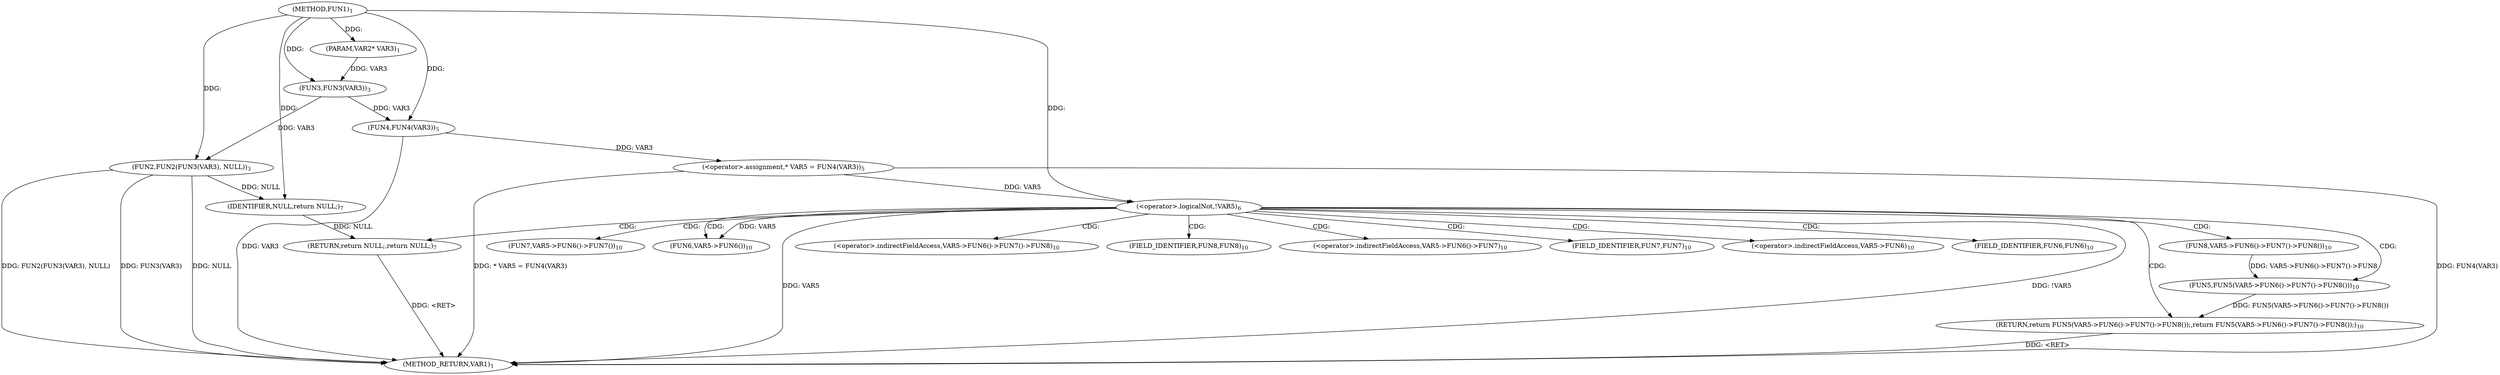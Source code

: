 digraph "FUN1" {  
"8" [label = <(METHOD,FUN1)<SUB>1</SUB>> ]
"38" [label = <(METHOD_RETURN,VAR1)<SUB>1</SUB>> ]
"9" [label = <(PARAM,VAR2* VAR3)<SUB>1</SUB>> ]
"11" [label = <(FUN2,FUN2(FUN3(VAR3), NULL))<SUB>3</SUB>> ]
"16" [label = <(&lt;operator&gt;.assignment,* VAR5 = FUN4(VAR3))<SUB>5</SUB>> ]
"26" [label = <(RETURN,return FUN5(VAR5-&gt;FUN6()-&gt;FUN7()-&gt;FUN8());,return FUN5(VAR5-&gt;FUN6()-&gt;FUN7()-&gt;FUN8());)<SUB>10</SUB>> ]
"21" [label = <(&lt;operator&gt;.logicalNot,!VAR5)<SUB>6</SUB>> ]
"27" [label = <(FUN5,FUN5(VAR5-&gt;FUN6()-&gt;FUN7()-&gt;FUN8()))<SUB>10</SUB>> ]
"12" [label = <(FUN3,FUN3(VAR3))<SUB>3</SUB>> ]
"18" [label = <(FUN4,FUN4(VAR3))<SUB>5</SUB>> ]
"24" [label = <(RETURN,return NULL;,return NULL;)<SUB>7</SUB>> ]
"25" [label = <(IDENTIFIER,NULL,return NULL;)<SUB>7</SUB>> ]
"28" [label = <(FUN8,VAR5-&gt;FUN6()-&gt;FUN7()-&gt;FUN8())<SUB>10</SUB>> ]
"30" [label = <(FUN7,VAR5-&gt;FUN6()-&gt;FUN7())<SUB>10</SUB>> ]
"32" [label = <(FUN6,VAR5-&gt;FUN6())<SUB>10</SUB>> ]
"29" [label = <(&lt;operator&gt;.indirectFieldAccess,VAR5-&gt;FUN6()-&gt;FUN7()-&gt;FUN8)<SUB>10</SUB>> ]
"37" [label = <(FIELD_IDENTIFIER,FUN8,FUN8)<SUB>10</SUB>> ]
"31" [label = <(&lt;operator&gt;.indirectFieldAccess,VAR5-&gt;FUN6()-&gt;FUN7)<SUB>10</SUB>> ]
"36" [label = <(FIELD_IDENTIFIER,FUN7,FUN7)<SUB>10</SUB>> ]
"33" [label = <(&lt;operator&gt;.indirectFieldAccess,VAR5-&gt;FUN6)<SUB>10</SUB>> ]
"35" [label = <(FIELD_IDENTIFIER,FUN6,FUN6)<SUB>10</SUB>> ]
  "24" -> "38"  [ label = "DDG: &lt;RET&gt;"] 
  "26" -> "38"  [ label = "DDG: &lt;RET&gt;"] 
  "11" -> "38"  [ label = "DDG: FUN3(VAR3)"] 
  "11" -> "38"  [ label = "DDG: NULL"] 
  "11" -> "38"  [ label = "DDG: FUN2(FUN3(VAR3), NULL)"] 
  "18" -> "38"  [ label = "DDG: VAR3"] 
  "16" -> "38"  [ label = "DDG: FUN4(VAR3)"] 
  "16" -> "38"  [ label = "DDG: * VAR5 = FUN4(VAR3)"] 
  "21" -> "38"  [ label = "DDG: VAR5"] 
  "21" -> "38"  [ label = "DDG: !VAR5"] 
  "8" -> "9"  [ label = "DDG: "] 
  "18" -> "16"  [ label = "DDG: VAR3"] 
  "27" -> "26"  [ label = "DDG: FUN5(VAR5-&gt;FUN6()-&gt;FUN7()-&gt;FUN8())"] 
  "12" -> "11"  [ label = "DDG: VAR3"] 
  "8" -> "11"  [ label = "DDG: "] 
  "9" -> "12"  [ label = "DDG: VAR3"] 
  "8" -> "12"  [ label = "DDG: "] 
  "12" -> "18"  [ label = "DDG: VAR3"] 
  "8" -> "18"  [ label = "DDG: "] 
  "16" -> "21"  [ label = "DDG: VAR5"] 
  "8" -> "21"  [ label = "DDG: "] 
  "25" -> "24"  [ label = "DDG: NULL"] 
  "28" -> "27"  [ label = "DDG: VAR5-&gt;FUN6()-&gt;FUN7()-&gt;FUN8"] 
  "11" -> "25"  [ label = "DDG: NULL"] 
  "8" -> "25"  [ label = "DDG: "] 
  "21" -> "32"  [ label = "DDG: VAR5"] 
  "21" -> "24"  [ label = "CDG: "] 
  "21" -> "30"  [ label = "CDG: "] 
  "21" -> "29"  [ label = "CDG: "] 
  "21" -> "32"  [ label = "CDG: "] 
  "21" -> "33"  [ label = "CDG: "] 
  "21" -> "26"  [ label = "CDG: "] 
  "21" -> "28"  [ label = "CDG: "] 
  "21" -> "36"  [ label = "CDG: "] 
  "21" -> "35"  [ label = "CDG: "] 
  "21" -> "37"  [ label = "CDG: "] 
  "21" -> "27"  [ label = "CDG: "] 
  "21" -> "31"  [ label = "CDG: "] 
}
